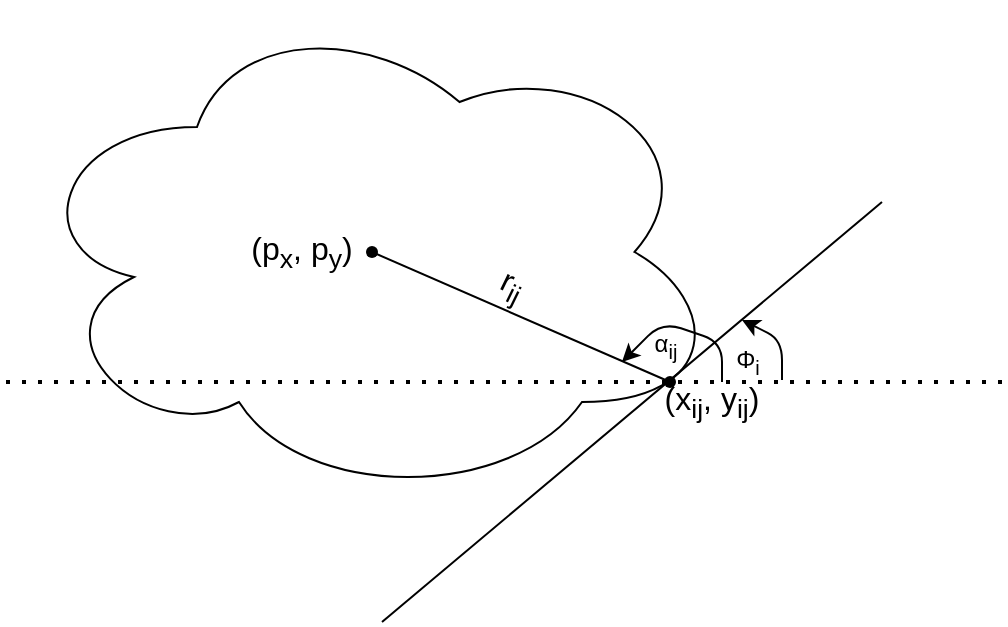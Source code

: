 <mxfile version="14.9.6" type="device"><diagram id="r6PSxlCxMPuEZ3mDSn_y" name="Page-1"><mxGraphModel dx="621" dy="466" grid="1" gridSize="10" guides="1" tooltips="1" connect="1" arrows="1" fold="1" page="1" pageScale="1" pageWidth="850" pageHeight="1100" math="0" shadow="0"><root><mxCell id="0"/><mxCell id="1" parent="0"/><mxCell id="Q5jZs415Lq06u-qPaxQJ-1" value="" style="ellipse;shape=cloud;whiteSpace=wrap;html=1;" vertex="1" parent="1"><mxGeometry x="160" y="200" width="350" height="250" as="geometry"/></mxCell><mxCell id="Q5jZs415Lq06u-qPaxQJ-2" value="" style="shape=waypoint;sketch=0;fillStyle=solid;size=6;pointerEvents=1;points=[];fillColor=none;resizable=0;rotatable=0;perimeter=centerPerimeter;snapToPoint=1;" vertex="1" parent="1"><mxGeometry x="315" y="305" width="40" height="40" as="geometry"/></mxCell><mxCell id="Q5jZs415Lq06u-qPaxQJ-3" value="&lt;font style=&quot;font-size: 16px&quot;&gt;(p&lt;sub&gt;x&lt;/sub&gt;, p&lt;sub&gt;y&lt;/sub&gt;)&lt;/font&gt;" style="text;html=1;strokeColor=none;fillColor=none;align=center;verticalAlign=middle;whiteSpace=wrap;rounded=0;" vertex="1" parent="1"><mxGeometry x="270" y="315" width="60" height="20" as="geometry"/></mxCell><mxCell id="Q5jZs415Lq06u-qPaxQJ-4" value="" style="endArrow=none;html=1;entryX=0.921;entryY=0.757;entryDx=0;entryDy=0;entryPerimeter=0;" edge="1" parent="1" source="Q5jZs415Lq06u-qPaxQJ-2" target="Q5jZs415Lq06u-qPaxQJ-1"><mxGeometry width="50" height="50" relative="1" as="geometry"><mxPoint x="360" y="370" as="sourcePoint"/><mxPoint x="410" y="320" as="targetPoint"/></mxGeometry></mxCell><mxCell id="Q5jZs415Lq06u-qPaxQJ-5" value="" style="endArrow=none;html=1;" edge="1" parent="1"><mxGeometry width="50" height="50" relative="1" as="geometry"><mxPoint x="340" y="510" as="sourcePoint"/><mxPoint x="590" y="300" as="targetPoint"/></mxGeometry></mxCell><mxCell id="Q5jZs415Lq06u-qPaxQJ-6" value="" style="endArrow=none;dashed=1;html=1;dashPattern=1 3;strokeWidth=2;" edge="1" parent="1"><mxGeometry width="50" height="50" relative="1" as="geometry"><mxPoint x="650" y="390" as="sourcePoint"/><mxPoint x="150" y="390" as="targetPoint"/></mxGeometry></mxCell><mxCell id="Q5jZs415Lq06u-qPaxQJ-7" value="&lt;font style=&quot;font-size: 16px&quot;&gt;r&lt;sub&gt;ij&lt;/sub&gt;&lt;/font&gt;" style="text;html=1;strokeColor=none;fillColor=none;align=center;verticalAlign=middle;whiteSpace=wrap;rounded=0;rotation=26;" vertex="1" parent="1"><mxGeometry x="385" y="332" width="40" height="20" as="geometry"/></mxCell><mxCell id="Q5jZs415Lq06u-qPaxQJ-8" value="" style="shape=waypoint;sketch=0;fillStyle=solid;size=6;pointerEvents=1;points=[];fillColor=none;resizable=0;rotatable=0;perimeter=centerPerimeter;snapToPoint=1;" vertex="1" parent="1"><mxGeometry x="464" y="370" width="40" height="40" as="geometry"/></mxCell><mxCell id="Q5jZs415Lq06u-qPaxQJ-9" value="&lt;font style=&quot;font-size: 16px&quot;&gt;(x&lt;sub&gt;ij&lt;/sub&gt;, y&lt;sub&gt;ij&lt;/sub&gt;)&lt;/font&gt;" style="text;html=1;strokeColor=none;fillColor=none;align=center;verticalAlign=middle;whiteSpace=wrap;rounded=0;" vertex="1" parent="1"><mxGeometry x="480" y="390" width="50" height="20" as="geometry"/></mxCell><mxCell id="Q5jZs415Lq06u-qPaxQJ-14" value="" style="endArrow=classic;html=1;" edge="1" parent="1"><mxGeometry width="50" height="50" relative="1" as="geometry"><mxPoint x="540" y="389" as="sourcePoint"/><mxPoint x="520" y="359" as="targetPoint"/><Array as="points"><mxPoint x="540" y="369"/></Array></mxGeometry></mxCell><mxCell id="Q5jZs415Lq06u-qPaxQJ-15" value="Φ&lt;sub&gt;i&lt;/sub&gt;" style="text;html=1;strokeColor=none;fillColor=none;align=center;verticalAlign=middle;whiteSpace=wrap;rounded=0;" vertex="1" parent="1"><mxGeometry x="510" y="370" width="26" height="20" as="geometry"/></mxCell><mxCell id="Q5jZs415Lq06u-qPaxQJ-18" value="" style="endArrow=classic;html=1;" edge="1" parent="1"><mxGeometry width="50" height="50" relative="1" as="geometry"><mxPoint x="510" y="390" as="sourcePoint"/><mxPoint x="460" y="380" as="targetPoint"/><Array as="points"><mxPoint x="510" y="370"/><mxPoint x="480" y="360"/></Array></mxGeometry></mxCell><mxCell id="Q5jZs415Lq06u-qPaxQJ-19" value="α&lt;sub&gt;ij&lt;/sub&gt;" style="text;html=1;strokeColor=none;fillColor=none;align=center;verticalAlign=middle;whiteSpace=wrap;rounded=0;" vertex="1" parent="1"><mxGeometry x="462" y="362" width="40" height="20" as="geometry"/></mxCell></root></mxGraphModel></diagram></mxfile>